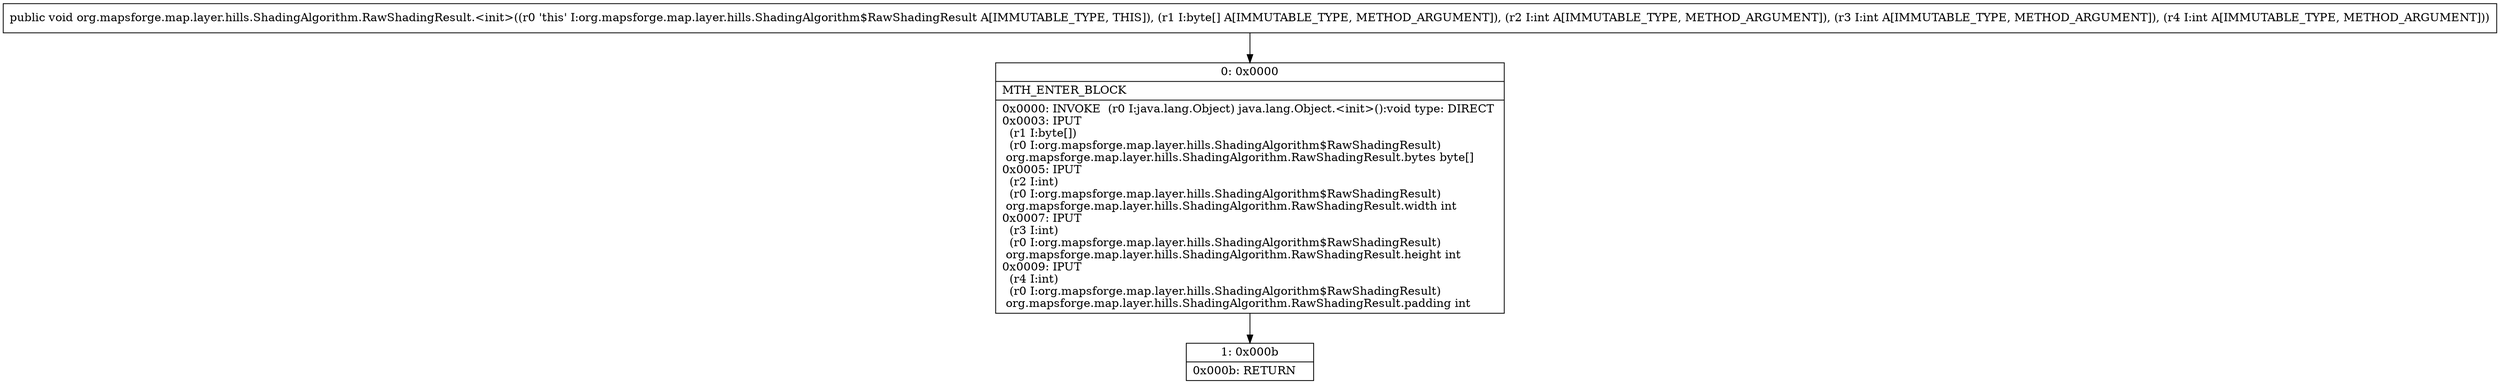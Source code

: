digraph "CFG fororg.mapsforge.map.layer.hills.ShadingAlgorithm.RawShadingResult.\<init\>([BIII)V" {
Node_0 [shape=record,label="{0\:\ 0x0000|MTH_ENTER_BLOCK\l|0x0000: INVOKE  (r0 I:java.lang.Object) java.lang.Object.\<init\>():void type: DIRECT \l0x0003: IPUT  \l  (r1 I:byte[])\l  (r0 I:org.mapsforge.map.layer.hills.ShadingAlgorithm$RawShadingResult)\l org.mapsforge.map.layer.hills.ShadingAlgorithm.RawShadingResult.bytes byte[] \l0x0005: IPUT  \l  (r2 I:int)\l  (r0 I:org.mapsforge.map.layer.hills.ShadingAlgorithm$RawShadingResult)\l org.mapsforge.map.layer.hills.ShadingAlgorithm.RawShadingResult.width int \l0x0007: IPUT  \l  (r3 I:int)\l  (r0 I:org.mapsforge.map.layer.hills.ShadingAlgorithm$RawShadingResult)\l org.mapsforge.map.layer.hills.ShadingAlgorithm.RawShadingResult.height int \l0x0009: IPUT  \l  (r4 I:int)\l  (r0 I:org.mapsforge.map.layer.hills.ShadingAlgorithm$RawShadingResult)\l org.mapsforge.map.layer.hills.ShadingAlgorithm.RawShadingResult.padding int \l}"];
Node_1 [shape=record,label="{1\:\ 0x000b|0x000b: RETURN   \l}"];
MethodNode[shape=record,label="{public void org.mapsforge.map.layer.hills.ShadingAlgorithm.RawShadingResult.\<init\>((r0 'this' I:org.mapsforge.map.layer.hills.ShadingAlgorithm$RawShadingResult A[IMMUTABLE_TYPE, THIS]), (r1 I:byte[] A[IMMUTABLE_TYPE, METHOD_ARGUMENT]), (r2 I:int A[IMMUTABLE_TYPE, METHOD_ARGUMENT]), (r3 I:int A[IMMUTABLE_TYPE, METHOD_ARGUMENT]), (r4 I:int A[IMMUTABLE_TYPE, METHOD_ARGUMENT])) }"];
MethodNode -> Node_0;
Node_0 -> Node_1;
}


